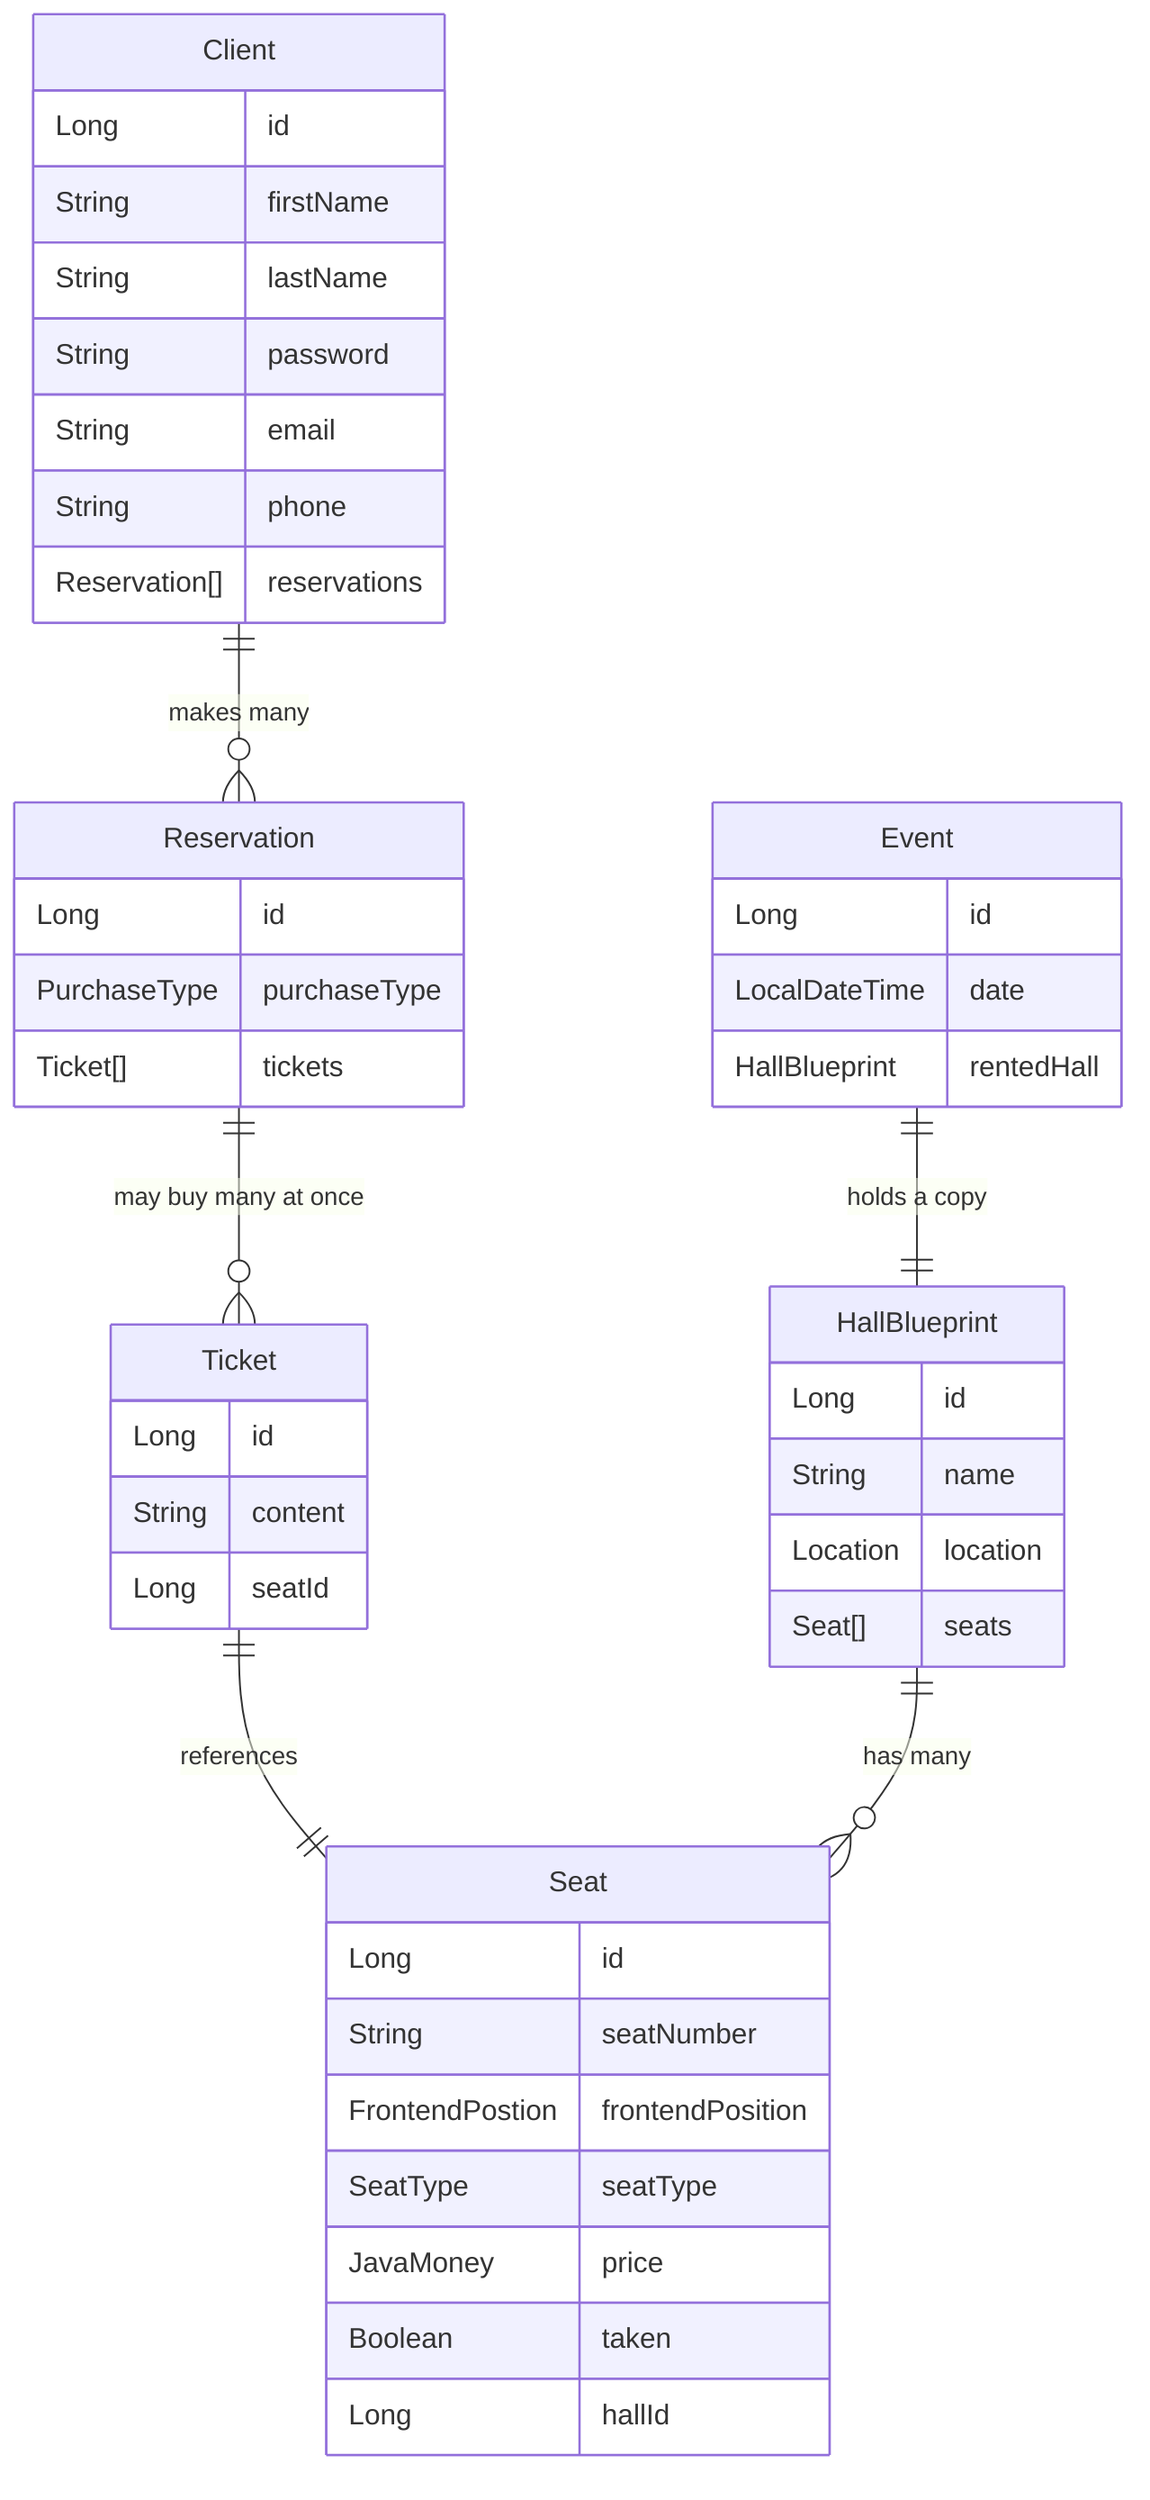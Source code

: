 erDiagram
    Client {
        Long id
        String firstName
        String lastName
        String password
        String email
        String phone
        Reservation[] reservations
    }

    Client ||--o{ Reservation: "makes many"

    Reservation {
        Long id
        PurchaseType purchaseType
        Ticket[] tickets
    }
    Reservation ||--o{ Ticket: "may buy many at once"

    Ticket {
        Long id
        String content
        Long seatId
    }
    Ticket ||--|| Seat: references

    Event {
        Long id
        LocalDateTime date
        HallBlueprint rentedHall
    }
    Event ||--|| HallBlueprint: "holds a copy"

    HallBlueprint {
        Long id
        String name
        Location location
        Seat[] seats
    }
    HallBlueprint ||--o{ Seat: "has many"

    Seat {
        Long id
        String seatNumber
        FrontendPostion frontendPosition
    %% {x: 0, y: 0, rotation : 0-360} needs to be serialized into a String, also should probably be held in redis while creating the blueprint thru the websocket connection
        SeatType seatType
        JavaMoney price
        Boolean taken
        Long hallId
    }